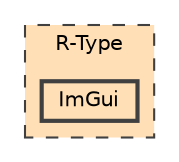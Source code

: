digraph "R-Type/ImGui"
{
 // LATEX_PDF_SIZE
  bgcolor="transparent";
  edge [fontname=Helvetica,fontsize=10,labelfontname=Helvetica,labelfontsize=10];
  node [fontname=Helvetica,fontsize=10,shape=box,height=0.2,width=0.4];
  compound=true
  subgraph clusterdir_8f7e954352f7b5dc32847f303aad1678 {
    graph [ bgcolor="#ffe0b6", pencolor="grey25", label="R-Type", fontname=Helvetica,fontsize=10 style="filled,dashed", URL="dir_8f7e954352f7b5dc32847f303aad1678.html",tooltip=""]
  dir_849af604c4032f5dc9503dce6b65f135 [label="ImGui", fillcolor="#ffe0b6", color="grey25", style="filled,bold", URL="dir_849af604c4032f5dc9503dce6b65f135.html",tooltip=""];
  }
}
